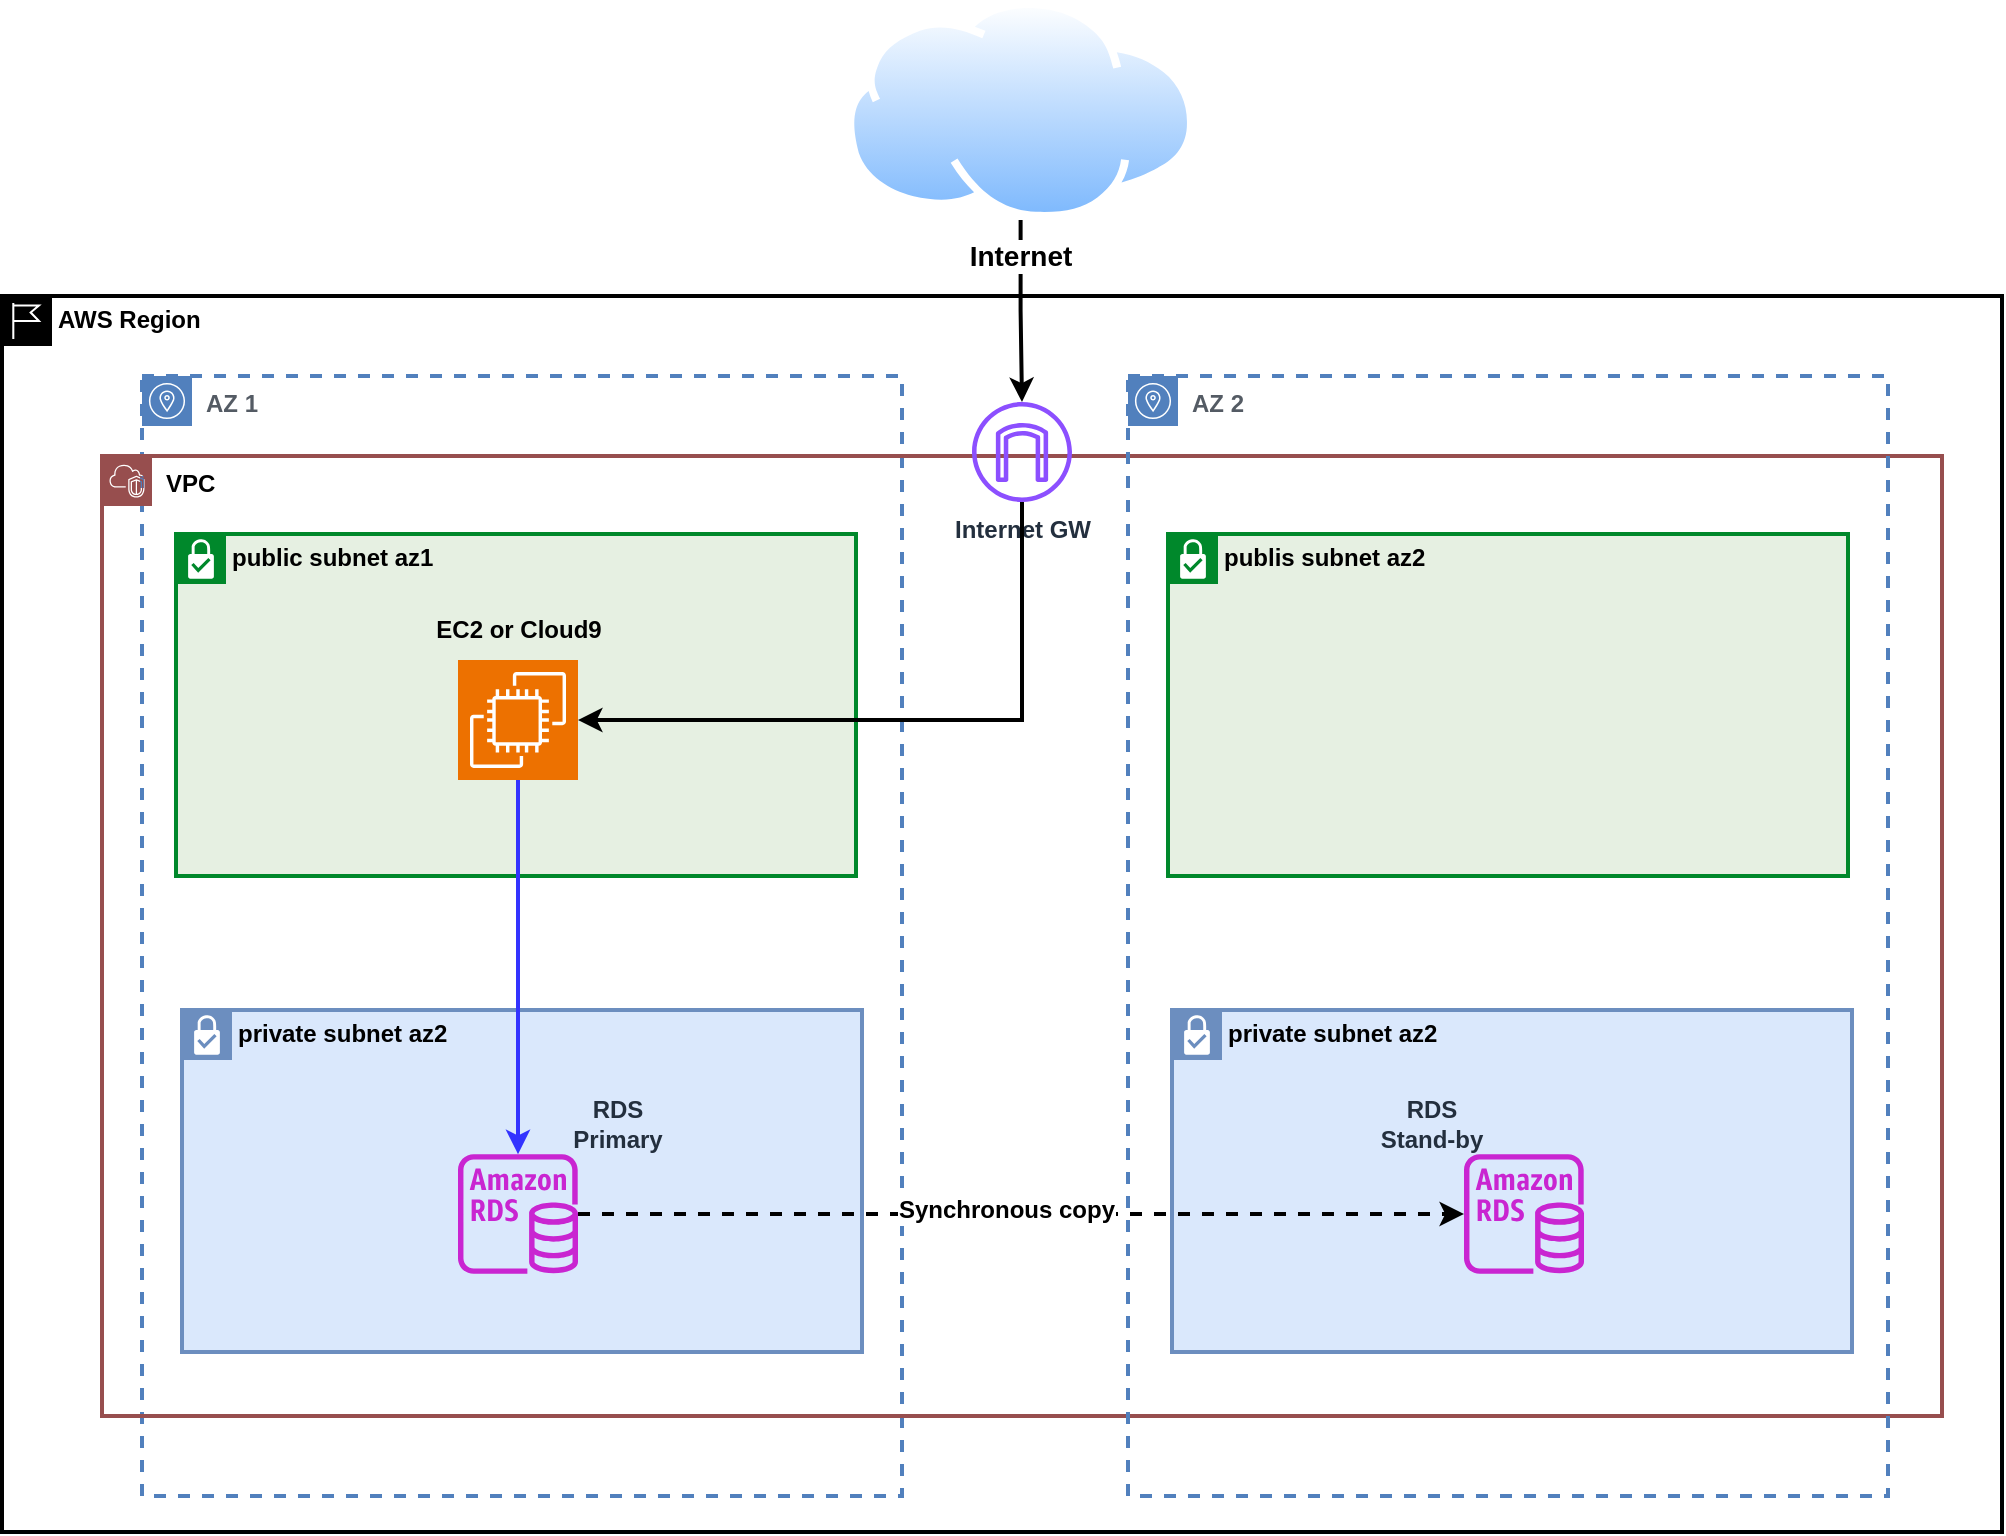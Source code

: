 <mxfile version="28.1.2">
  <diagram name="Page-1" id="0cMF0RvDBVu-p3yj4YJR">
    <mxGraphModel dx="599" dy="849" grid="1" gridSize="10" guides="1" tooltips="1" connect="1" arrows="1" fold="1" page="1" pageScale="1" pageWidth="827" pageHeight="1169" math="0" shadow="0">
      <root>
        <mxCell id="0" />
        <mxCell id="1" parent="0" />
        <mxCell id="d-X-K7yQGq7VB5VWn4bd-2" value="&lt;b&gt;AWS Region&lt;/b&gt;" style="shape=mxgraph.ibm.box;prType=region;fontStyle=0;verticalAlign=top;align=left;spacingLeft=32;spacingTop=4;rounded=0;whiteSpace=wrap;html=1;strokeWidth=2;dashed=0;container=1;spacing=-4;collapsible=0;expand=0;recursiveResize=0;" parent="1" vertex="1">
          <mxGeometry x="990" y="228" width="1000" height="618" as="geometry" />
        </mxCell>
        <mxCell id="b_Y5eC74HSMDei_4JTTJ-10" value="&lt;b&gt;private subnet az2&lt;/b&gt;" style="shape=mxgraph.ibm.box;prType=subnet;fontStyle=0;verticalAlign=top;align=left;spacingLeft=32;spacingTop=4;fillColor=#dae8fc;rounded=0;whiteSpace=wrap;html=1;strokeColor=#6c8ebf;strokeWidth=2;dashed=0;container=1;spacing=-4;collapsible=0;expand=0;recursiveResize=0;" vertex="1" parent="d-X-K7yQGq7VB5VWn4bd-2">
          <mxGeometry x="90" y="357" width="340" height="171" as="geometry" />
        </mxCell>
        <mxCell id="d-X-K7yQGq7VB5VWn4bd-3" value="&lt;b&gt;AZ 1&lt;/b&gt;" style="sketch=0;outlineConnect=0;gradientColor=none;html=1;whiteSpace=wrap;fontSize=12;fontStyle=0;shape=mxgraph.aws4.group;grIcon=mxgraph.aws4.group_availability_zone;strokeColor=light-dark(#5180bd, #9aa0a8);fillColor=none;verticalAlign=top;align=left;spacingLeft=30;fontColor=#545B64;dashed=1;strokeWidth=2;" parent="d-X-K7yQGq7VB5VWn4bd-2" vertex="1">
          <mxGeometry x="70" y="40" width="380" height="560" as="geometry" />
        </mxCell>
        <mxCell id="d-X-K7yQGq7VB5VWn4bd-5" value="&lt;b&gt;&lt;font style=&quot;color: rgb(0, 0, 0);&quot;&gt;VPC&lt;/font&gt;&lt;/b&gt;" style="points=[[0,0],[0.25,0],[0.5,0],[0.75,0],[1,0],[1,0.25],[1,0.5],[1,0.75],[1,1],[0.75,1],[0.5,1],[0.25,1],[0,1],[0,0.75],[0,0.5],[0,0.25]];outlineConnect=0;gradientColor=none;html=1;whiteSpace=wrap;fontSize=12;fontStyle=0;container=1;pointerEvents=0;collapsible=0;recursiveResize=0;shape=mxgraph.aws4.group;grIcon=mxgraph.aws4.group_vpc2;strokeColor=#974E4E;fillColor=none;verticalAlign=top;align=left;spacingLeft=30;fontColor=#AAB7B8;dashed=0;strokeWidth=2;" parent="d-X-K7yQGq7VB5VWn4bd-2" vertex="1">
          <mxGeometry x="50" y="80" width="920" height="480" as="geometry" />
        </mxCell>
        <mxCell id="d-X-K7yQGq7VB5VWn4bd-6" value="&lt;b&gt;AZ 2&lt;/b&gt;" style="sketch=0;outlineConnect=0;gradientColor=none;html=1;whiteSpace=wrap;fontSize=12;fontStyle=0;shape=mxgraph.aws4.group;grIcon=mxgraph.aws4.group_availability_zone;strokeColor=light-dark(#5180bd, #9aa0a8);fillColor=none;verticalAlign=top;align=left;spacingLeft=30;fontColor=#545B64;dashed=1;strokeWidth=2;" parent="d-X-K7yQGq7VB5VWn4bd-5" vertex="1">
          <mxGeometry x="513" y="-40" width="380" height="560" as="geometry" />
        </mxCell>
        <mxCell id="d-X-K7yQGq7VB5VWn4bd-7" value="&lt;b&gt;public subnet az1&lt;/b&gt;" style="shape=mxgraph.ibm.box;prType=subnet;fontStyle=0;verticalAlign=top;align=left;spacingLeft=32;spacingTop=4;fillColor=#E6F0E2;rounded=0;whiteSpace=wrap;html=1;strokeColor=#00882B;strokeWidth=2;dashed=0;container=1;spacing=-4;collapsible=0;expand=0;recursiveResize=0;" parent="d-X-K7yQGq7VB5VWn4bd-5" vertex="1">
          <mxGeometry x="37" y="39" width="340" height="171" as="geometry" />
        </mxCell>
        <mxCell id="d-X-K7yQGq7VB5VWn4bd-10" style="edgeStyle=orthogonalEdgeStyle;rounded=0;orthogonalLoop=1;jettySize=auto;html=1;exitX=0.5;exitY=1;exitDx=0;exitDy=0;exitPerimeter=0;strokeWidth=2;strokeColor=#3333FF;" parent="d-X-K7yQGq7VB5VWn4bd-7" source="d-X-K7yQGq7VB5VWn4bd-11" target="d-X-K7yQGq7VB5VWn4bd-12" edge="1">
          <mxGeometry relative="1" as="geometry" />
        </mxCell>
        <mxCell id="d-X-K7yQGq7VB5VWn4bd-11" value="" style="sketch=0;points=[[0,0,0],[0.25,0,0],[0.5,0,0],[0.75,0,0],[1,0,0],[0,1,0],[0.25,1,0],[0.5,1,0],[0.75,1,0],[1,1,0],[0,0.25,0],[0,0.5,0],[0,0.75,0],[1,0.25,0],[1,0.5,0],[1,0.75,0]];outlineConnect=0;fontColor=#232F3E;fillColor=#ED7100;strokeColor=#ffffff;dashed=0;verticalLabelPosition=bottom;verticalAlign=top;align=center;html=1;fontSize=12;fontStyle=0;aspect=fixed;shape=mxgraph.aws4.resourceIcon;resIcon=mxgraph.aws4.ec2;" parent="d-X-K7yQGq7VB5VWn4bd-7" vertex="1">
          <mxGeometry x="141" y="63" width="60" height="60" as="geometry" />
        </mxCell>
        <mxCell id="d-X-K7yQGq7VB5VWn4bd-13" value="&lt;font color=&quot;#232f3e&quot;&gt;&lt;span style=&quot;text-wrap-mode: nowrap;&quot;&gt;&lt;b&gt;RDS Primary&lt;/b&gt;&lt;/span&gt;&lt;/font&gt;" style="text;html=1;align=center;verticalAlign=middle;whiteSpace=wrap;rounded=0;" parent="d-X-K7yQGq7VB5VWn4bd-7" vertex="1">
          <mxGeometry x="191" y="280" width="60" height="30" as="geometry" />
        </mxCell>
        <mxCell id="d-X-K7yQGq7VB5VWn4bd-12" value="" style="sketch=0;outlineConnect=0;fontColor=#232F3E;gradientColor=none;fillColor=#C925D1;strokeColor=none;dashed=0;verticalLabelPosition=bottom;verticalAlign=top;align=center;html=1;fontSize=12;fontStyle=0;aspect=fixed;pointerEvents=1;shape=mxgraph.aws4.rds_instance;" parent="d-X-K7yQGq7VB5VWn4bd-7" vertex="1">
          <mxGeometry x="141" y="310" width="60" height="60" as="geometry" />
        </mxCell>
        <mxCell id="b_Y5eC74HSMDei_4JTTJ-14" value="&lt;b&gt;EC2 or Cloud9&lt;/b&gt;" style="text;html=1;align=center;verticalAlign=middle;whiteSpace=wrap;rounded=0;" vertex="1" parent="d-X-K7yQGq7VB5VWn4bd-7">
          <mxGeometry x="122" y="33" width="99" height="30" as="geometry" />
        </mxCell>
        <mxCell id="d-X-K7yQGq7VB5VWn4bd-14" value="&lt;b&gt;publis subnet az2&lt;/b&gt;" style="shape=mxgraph.ibm.box;prType=subnet;fontStyle=0;verticalAlign=top;align=left;spacingLeft=32;spacingTop=4;fillColor=#E6F0E2;rounded=0;whiteSpace=wrap;html=1;strokeColor=#00882B;strokeWidth=2;dashed=0;container=1;spacing=-4;collapsible=0;expand=0;recursiveResize=0;" parent="d-X-K7yQGq7VB5VWn4bd-5" vertex="1">
          <mxGeometry x="533" y="39" width="340" height="171" as="geometry" />
        </mxCell>
        <mxCell id="b_Y5eC74HSMDei_4JTTJ-4" value="&lt;b&gt;private subnet az2&lt;/b&gt;" style="shape=mxgraph.ibm.box;prType=subnet;fontStyle=0;verticalAlign=top;align=left;spacingLeft=32;spacingTop=4;fillColor=#dae8fc;rounded=0;whiteSpace=wrap;html=1;strokeColor=#6c8ebf;strokeWidth=2;dashed=0;container=1;spacing=-4;collapsible=0;expand=0;recursiveResize=0;" vertex="1" parent="d-X-K7yQGq7VB5VWn4bd-14">
          <mxGeometry x="2" y="238" width="340" height="171" as="geometry" />
        </mxCell>
        <mxCell id="d-X-K7yQGq7VB5VWn4bd-17" value="" style="sketch=0;outlineConnect=0;fontColor=#232F3E;gradientColor=none;fillColor=#C925D1;strokeColor=none;dashed=0;verticalLabelPosition=bottom;verticalAlign=top;align=center;html=1;fontSize=12;fontStyle=0;aspect=fixed;pointerEvents=1;shape=mxgraph.aws4.rds_instance;" parent="d-X-K7yQGq7VB5VWn4bd-14" vertex="1">
          <mxGeometry x="148" y="310" width="60" height="60" as="geometry" />
        </mxCell>
        <mxCell id="d-X-K7yQGq7VB5VWn4bd-18" value="&lt;font color=&quot;#232f3e&quot;&gt;&lt;span style=&quot;text-wrap-mode: nowrap;&quot;&gt;&lt;b&gt;RDS Stand-by&lt;/b&gt;&lt;/span&gt;&lt;/font&gt;" style="text;html=1;align=center;verticalAlign=middle;whiteSpace=wrap;rounded=0;" parent="d-X-K7yQGq7VB5VWn4bd-14" vertex="1">
          <mxGeometry x="102" y="280" width="60" height="30" as="geometry" />
        </mxCell>
        <mxCell id="d-X-K7yQGq7VB5VWn4bd-19" value="&lt;b&gt;Internet GW&lt;/b&gt;" style="sketch=0;outlineConnect=0;fontColor=#232F3E;gradientColor=none;fillColor=#8C4FFF;strokeColor=none;dashed=0;verticalLabelPosition=bottom;verticalAlign=top;align=center;html=1;fontSize=12;fontStyle=0;aspect=fixed;pointerEvents=1;shape=mxgraph.aws4.internet_gateway;" parent="d-X-K7yQGq7VB5VWn4bd-5" vertex="1">
          <mxGeometry x="435" y="-27" width="50" height="50" as="geometry" />
        </mxCell>
        <mxCell id="d-X-K7yQGq7VB5VWn4bd-22" style="edgeStyle=orthogonalEdgeStyle;rounded=0;orthogonalLoop=1;jettySize=auto;html=1;strokeWidth=2;dashed=1;" parent="d-X-K7yQGq7VB5VWn4bd-5" source="d-X-K7yQGq7VB5VWn4bd-12" target="d-X-K7yQGq7VB5VWn4bd-17" edge="1">
          <mxGeometry relative="1" as="geometry" />
        </mxCell>
        <mxCell id="b_Y5eC74HSMDei_4JTTJ-13" value="&lt;font style=&quot;font-size: 12px;&quot;&gt;&lt;b&gt;Synchronous copy&lt;/b&gt;&lt;/font&gt;" style="edgeLabel;html=1;align=center;verticalAlign=middle;resizable=0;points=[];" vertex="1" connectable="0" parent="d-X-K7yQGq7VB5VWn4bd-22">
          <mxGeometry x="-0.034" y="2" relative="1" as="geometry">
            <mxPoint as="offset" />
          </mxGeometry>
        </mxCell>
        <mxCell id="b_Y5eC74HSMDei_4JTTJ-18" style="edgeStyle=orthogonalEdgeStyle;rounded=0;orthogonalLoop=1;jettySize=auto;html=1;entryX=1;entryY=0.5;entryDx=0;entryDy=0;entryPerimeter=0;strokeWidth=2;" edge="1" parent="d-X-K7yQGq7VB5VWn4bd-5" source="d-X-K7yQGq7VB5VWn4bd-19" target="d-X-K7yQGq7VB5VWn4bd-11">
          <mxGeometry relative="1" as="geometry">
            <Array as="points">
              <mxPoint x="460" y="132" />
            </Array>
          </mxGeometry>
        </mxCell>
        <mxCell id="d-X-K7yQGq7VB5VWn4bd-28" style="edgeStyle=orthogonalEdgeStyle;rounded=0;orthogonalLoop=1;jettySize=auto;html=1;strokeWidth=2;" parent="1" source="d-X-K7yQGq7VB5VWn4bd-29" target="d-X-K7yQGq7VB5VWn4bd-19" edge="1">
          <mxGeometry relative="1" as="geometry" />
        </mxCell>
        <mxCell id="d-X-K7yQGq7VB5VWn4bd-29" value="&lt;b&gt;&lt;font style=&quot;font-size: 14px;&quot;&gt;Internet&lt;/font&gt;&lt;/b&gt;" style="image;aspect=fixed;perimeter=ellipsePerimeter;html=1;align=center;shadow=0;dashed=0;spacingTop=3;image=img/lib/active_directory/internet_cloud.svg;" parent="1" vertex="1">
          <mxGeometry x="1412" y="80" width="174.61" height="110" as="geometry" />
        </mxCell>
      </root>
    </mxGraphModel>
  </diagram>
</mxfile>
